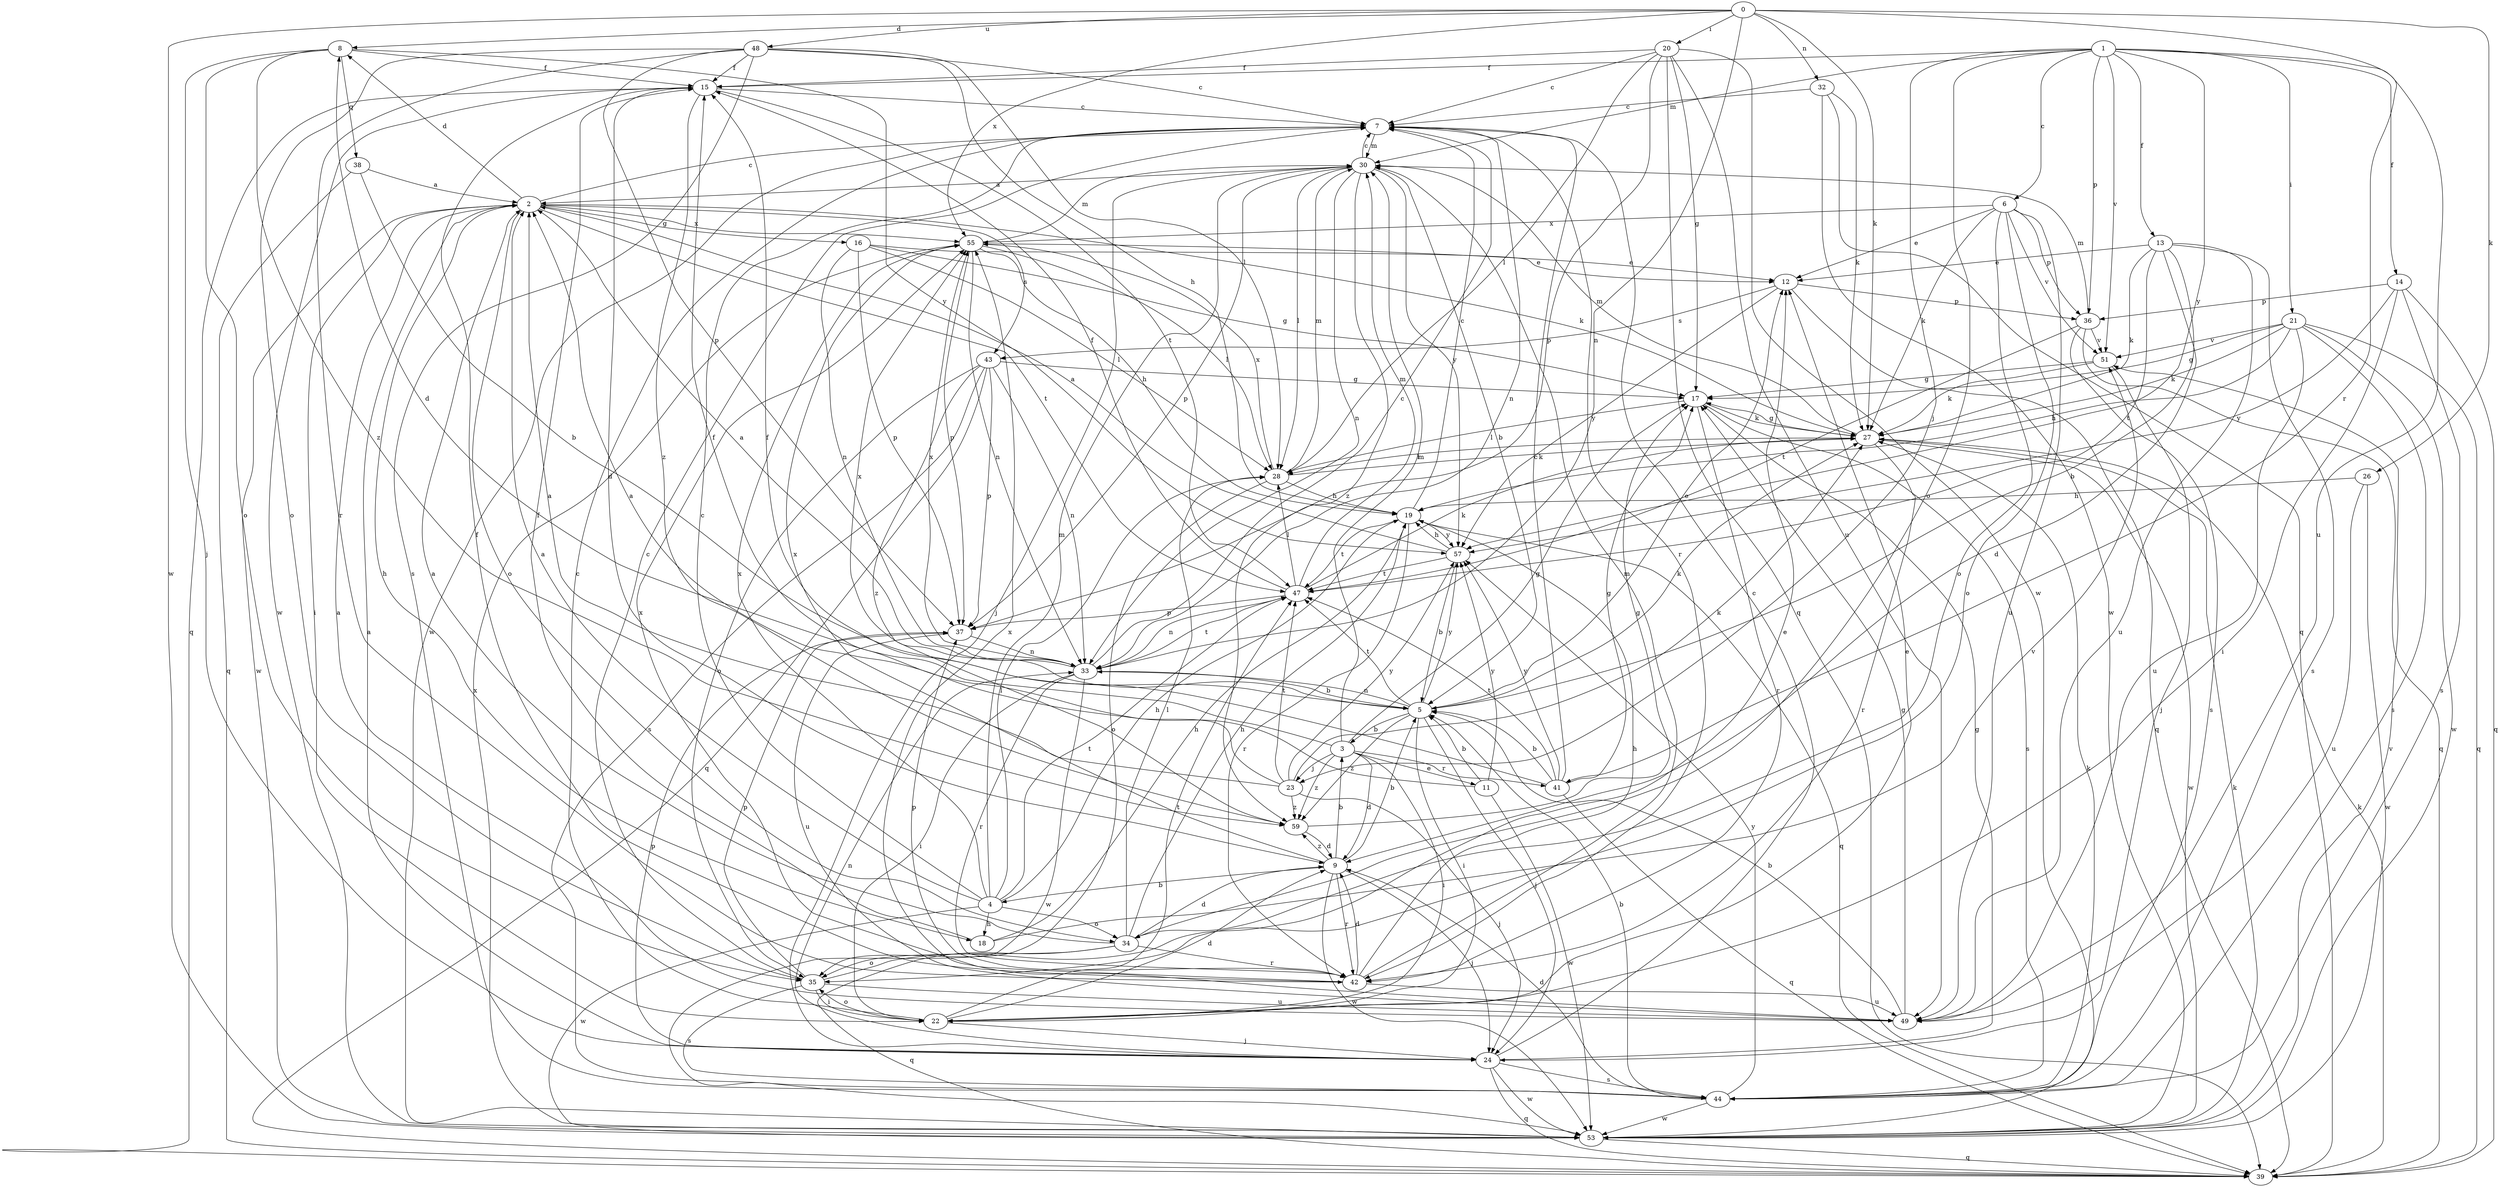 strict digraph  {
0;
1;
2;
3;
4;
5;
6;
7;
8;
9;
11;
12;
13;
14;
15;
16;
17;
18;
19;
20;
21;
22;
23;
24;
26;
27;
28;
30;
32;
33;
34;
35;
36;
37;
38;
39;
41;
42;
43;
44;
47;
48;
49;
51;
53;
55;
57;
59;
0 -> 8  [label=d];
0 -> 20  [label=i];
0 -> 26  [label=k];
0 -> 27  [label=k];
0 -> 32  [label=n];
0 -> 33  [label=n];
0 -> 41  [label=r];
0 -> 48  [label=u];
0 -> 53  [label=w];
0 -> 55  [label=x];
1 -> 6  [label=c];
1 -> 13  [label=f];
1 -> 14  [label=f];
1 -> 15  [label=f];
1 -> 21  [label=i];
1 -> 23  [label=j];
1 -> 30  [label=m];
1 -> 34  [label=o];
1 -> 36  [label=p];
1 -> 49  [label=u];
1 -> 51  [label=v];
1 -> 57  [label=y];
2 -> 7  [label=c];
2 -> 8  [label=d];
2 -> 16  [label=g];
2 -> 18  [label=h];
2 -> 22  [label=i];
2 -> 27  [label=k];
2 -> 34  [label=o];
2 -> 43  [label=s];
2 -> 47  [label=t];
2 -> 53  [label=w];
2 -> 55  [label=x];
3 -> 8  [label=d];
3 -> 9  [label=d];
3 -> 11  [label=e];
3 -> 17  [label=g];
3 -> 22  [label=i];
3 -> 23  [label=j];
3 -> 30  [label=m];
3 -> 41  [label=r];
3 -> 59  [label=z];
4 -> 2  [label=a];
4 -> 7  [label=c];
4 -> 18  [label=h];
4 -> 19  [label=h];
4 -> 28  [label=l];
4 -> 30  [label=m];
4 -> 34  [label=o];
4 -> 47  [label=t];
4 -> 53  [label=w];
4 -> 55  [label=x];
5 -> 3  [label=b];
5 -> 12  [label=e];
5 -> 22  [label=i];
5 -> 24  [label=j];
5 -> 27  [label=k];
5 -> 33  [label=n];
5 -> 47  [label=t];
5 -> 55  [label=x];
5 -> 57  [label=y];
5 -> 59  [label=z];
6 -> 12  [label=e];
6 -> 27  [label=k];
6 -> 34  [label=o];
6 -> 35  [label=o];
6 -> 36  [label=p];
6 -> 49  [label=u];
6 -> 51  [label=v];
6 -> 55  [label=x];
7 -> 30  [label=m];
7 -> 33  [label=n];
7 -> 42  [label=r];
7 -> 53  [label=w];
8 -> 15  [label=f];
8 -> 24  [label=j];
8 -> 35  [label=o];
8 -> 38  [label=q];
8 -> 57  [label=y];
8 -> 59  [label=z];
9 -> 3  [label=b];
9 -> 4  [label=b];
9 -> 5  [label=b];
9 -> 24  [label=j];
9 -> 42  [label=r];
9 -> 53  [label=w];
9 -> 55  [label=x];
9 -> 59  [label=z];
11 -> 2  [label=a];
11 -> 5  [label=b];
11 -> 53  [label=w];
11 -> 57  [label=y];
12 -> 36  [label=p];
12 -> 39  [label=q];
12 -> 43  [label=s];
12 -> 57  [label=y];
13 -> 5  [label=b];
13 -> 9  [label=d];
13 -> 12  [label=e];
13 -> 27  [label=k];
13 -> 44  [label=s];
13 -> 47  [label=t];
13 -> 49  [label=u];
14 -> 22  [label=i];
14 -> 36  [label=p];
14 -> 39  [label=q];
14 -> 44  [label=s];
14 -> 57  [label=y];
15 -> 7  [label=c];
15 -> 9  [label=d];
15 -> 39  [label=q];
15 -> 47  [label=t];
15 -> 53  [label=w];
15 -> 59  [label=z];
16 -> 12  [label=e];
16 -> 17  [label=g];
16 -> 28  [label=l];
16 -> 33  [label=n];
16 -> 37  [label=p];
17 -> 27  [label=k];
17 -> 28  [label=l];
17 -> 42  [label=r];
17 -> 44  [label=s];
18 -> 15  [label=f];
18 -> 19  [label=h];
18 -> 51  [label=v];
19 -> 7  [label=c];
19 -> 39  [label=q];
19 -> 42  [label=r];
19 -> 47  [label=t];
19 -> 57  [label=y];
20 -> 7  [label=c];
20 -> 15  [label=f];
20 -> 17  [label=g];
20 -> 28  [label=l];
20 -> 37  [label=p];
20 -> 39  [label=q];
20 -> 49  [label=u];
20 -> 53  [label=w];
21 -> 17  [label=g];
21 -> 19  [label=h];
21 -> 27  [label=k];
21 -> 39  [label=q];
21 -> 44  [label=s];
21 -> 49  [label=u];
21 -> 51  [label=v];
21 -> 53  [label=w];
22 -> 7  [label=c];
22 -> 9  [label=d];
22 -> 12  [label=e];
22 -> 24  [label=j];
22 -> 35  [label=o];
22 -> 47  [label=t];
23 -> 2  [label=a];
23 -> 15  [label=f];
23 -> 24  [label=j];
23 -> 27  [label=k];
23 -> 47  [label=t];
23 -> 57  [label=y];
23 -> 59  [label=z];
24 -> 2  [label=a];
24 -> 7  [label=c];
24 -> 17  [label=g];
24 -> 33  [label=n];
24 -> 37  [label=p];
24 -> 39  [label=q];
24 -> 44  [label=s];
24 -> 53  [label=w];
26 -> 19  [label=h];
26 -> 49  [label=u];
26 -> 53  [label=w];
27 -> 17  [label=g];
27 -> 28  [label=l];
27 -> 30  [label=m];
27 -> 42  [label=r];
27 -> 53  [label=w];
28 -> 19  [label=h];
28 -> 27  [label=k];
28 -> 30  [label=m];
28 -> 35  [label=o];
28 -> 55  [label=x];
30 -> 2  [label=a];
30 -> 5  [label=b];
30 -> 7  [label=c];
30 -> 24  [label=j];
30 -> 28  [label=l];
30 -> 33  [label=n];
30 -> 37  [label=p];
30 -> 57  [label=y];
30 -> 59  [label=z];
32 -> 7  [label=c];
32 -> 27  [label=k];
32 -> 39  [label=q];
32 -> 53  [label=w];
33 -> 2  [label=a];
33 -> 5  [label=b];
33 -> 7  [label=c];
33 -> 22  [label=i];
33 -> 42  [label=r];
33 -> 47  [label=t];
33 -> 53  [label=w];
33 -> 55  [label=x];
34 -> 2  [label=a];
34 -> 9  [label=d];
34 -> 19  [label=h];
34 -> 28  [label=l];
34 -> 35  [label=o];
34 -> 39  [label=q];
34 -> 42  [label=r];
35 -> 7  [label=c];
35 -> 12  [label=e];
35 -> 22  [label=i];
35 -> 37  [label=p];
35 -> 44  [label=s];
35 -> 49  [label=u];
36 -> 30  [label=m];
36 -> 39  [label=q];
36 -> 44  [label=s];
36 -> 47  [label=t];
36 -> 51  [label=v];
37 -> 33  [label=n];
37 -> 49  [label=u];
38 -> 2  [label=a];
38 -> 5  [label=b];
38 -> 39  [label=q];
39 -> 27  [label=k];
41 -> 5  [label=b];
41 -> 7  [label=c];
41 -> 15  [label=f];
41 -> 17  [label=g];
41 -> 39  [label=q];
41 -> 47  [label=t];
41 -> 57  [label=y];
42 -> 9  [label=d];
42 -> 15  [label=f];
42 -> 19  [label=h];
42 -> 30  [label=m];
42 -> 37  [label=p];
42 -> 49  [label=u];
42 -> 55  [label=x];
43 -> 17  [label=g];
43 -> 33  [label=n];
43 -> 35  [label=o];
43 -> 37  [label=p];
43 -> 39  [label=q];
43 -> 44  [label=s];
43 -> 59  [label=z];
44 -> 5  [label=b];
44 -> 9  [label=d];
44 -> 27  [label=k];
44 -> 53  [label=w];
44 -> 57  [label=y];
47 -> 15  [label=f];
47 -> 27  [label=k];
47 -> 28  [label=l];
47 -> 30  [label=m];
47 -> 33  [label=n];
47 -> 37  [label=p];
48 -> 7  [label=c];
48 -> 15  [label=f];
48 -> 19  [label=h];
48 -> 28  [label=l];
48 -> 35  [label=o];
48 -> 37  [label=p];
48 -> 42  [label=r];
48 -> 44  [label=s];
49 -> 2  [label=a];
49 -> 5  [label=b];
49 -> 17  [label=g];
49 -> 55  [label=x];
51 -> 17  [label=g];
51 -> 24  [label=j];
51 -> 27  [label=k];
53 -> 27  [label=k];
53 -> 39  [label=q];
53 -> 51  [label=v];
53 -> 55  [label=x];
55 -> 12  [label=e];
55 -> 19  [label=h];
55 -> 28  [label=l];
55 -> 30  [label=m];
55 -> 33  [label=n];
55 -> 37  [label=p];
57 -> 2  [label=a];
57 -> 5  [label=b];
57 -> 19  [label=h];
57 -> 47  [label=t];
59 -> 9  [label=d];
59 -> 17  [label=g];
}
